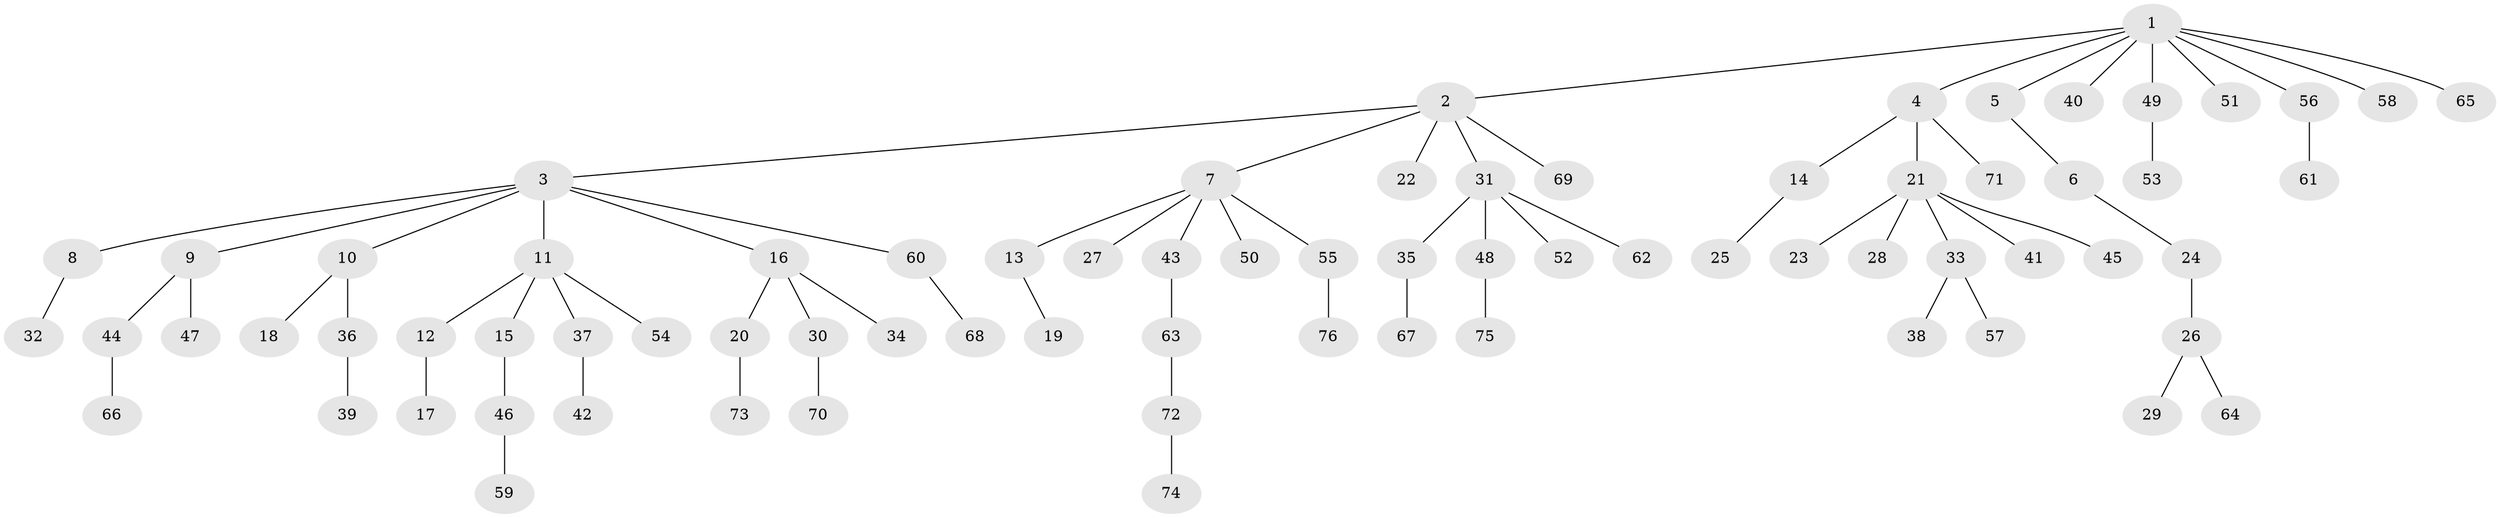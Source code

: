 // coarse degree distribution, {6: 0.02631578947368421, 1: 0.7105263157894737, 2: 0.15789473684210525, 5: 0.02631578947368421, 10: 0.05263157894736842, 4: 0.02631578947368421}
// Generated by graph-tools (version 1.1) at 2025/55/03/04/25 21:55:36]
// undirected, 76 vertices, 75 edges
graph export_dot {
graph [start="1"]
  node [color=gray90,style=filled];
  1;
  2;
  3;
  4;
  5;
  6;
  7;
  8;
  9;
  10;
  11;
  12;
  13;
  14;
  15;
  16;
  17;
  18;
  19;
  20;
  21;
  22;
  23;
  24;
  25;
  26;
  27;
  28;
  29;
  30;
  31;
  32;
  33;
  34;
  35;
  36;
  37;
  38;
  39;
  40;
  41;
  42;
  43;
  44;
  45;
  46;
  47;
  48;
  49;
  50;
  51;
  52;
  53;
  54;
  55;
  56;
  57;
  58;
  59;
  60;
  61;
  62;
  63;
  64;
  65;
  66;
  67;
  68;
  69;
  70;
  71;
  72;
  73;
  74;
  75;
  76;
  1 -- 2;
  1 -- 4;
  1 -- 5;
  1 -- 40;
  1 -- 49;
  1 -- 51;
  1 -- 56;
  1 -- 58;
  1 -- 65;
  2 -- 3;
  2 -- 7;
  2 -- 22;
  2 -- 31;
  2 -- 69;
  3 -- 8;
  3 -- 9;
  3 -- 10;
  3 -- 11;
  3 -- 16;
  3 -- 60;
  4 -- 14;
  4 -- 21;
  4 -- 71;
  5 -- 6;
  6 -- 24;
  7 -- 13;
  7 -- 27;
  7 -- 43;
  7 -- 50;
  7 -- 55;
  8 -- 32;
  9 -- 44;
  9 -- 47;
  10 -- 18;
  10 -- 36;
  11 -- 12;
  11 -- 15;
  11 -- 37;
  11 -- 54;
  12 -- 17;
  13 -- 19;
  14 -- 25;
  15 -- 46;
  16 -- 20;
  16 -- 30;
  16 -- 34;
  20 -- 73;
  21 -- 23;
  21 -- 28;
  21 -- 33;
  21 -- 41;
  21 -- 45;
  24 -- 26;
  26 -- 29;
  26 -- 64;
  30 -- 70;
  31 -- 35;
  31 -- 48;
  31 -- 52;
  31 -- 62;
  33 -- 38;
  33 -- 57;
  35 -- 67;
  36 -- 39;
  37 -- 42;
  43 -- 63;
  44 -- 66;
  46 -- 59;
  48 -- 75;
  49 -- 53;
  55 -- 76;
  56 -- 61;
  60 -- 68;
  63 -- 72;
  72 -- 74;
}
